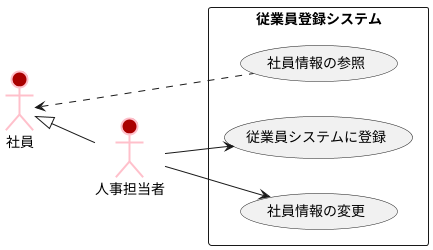 @startuml 従業員システム
left to right direction
 actor 人事担当者 #AA0000;line:Pink;line.bold;
 actor 社員 #AA0000;line:Pink;line.bold;
rectangle 従業員登録システム{
    usecase 従業員システムに登録
    usecase 社員情報の参照
    usecase 社員情報の変更
} 
人事担当者-->従業員システムに登録
社員<.社員情報の参照
社員<|-- 人事担当者
人事担当者-->社員情報の変更

@enduml